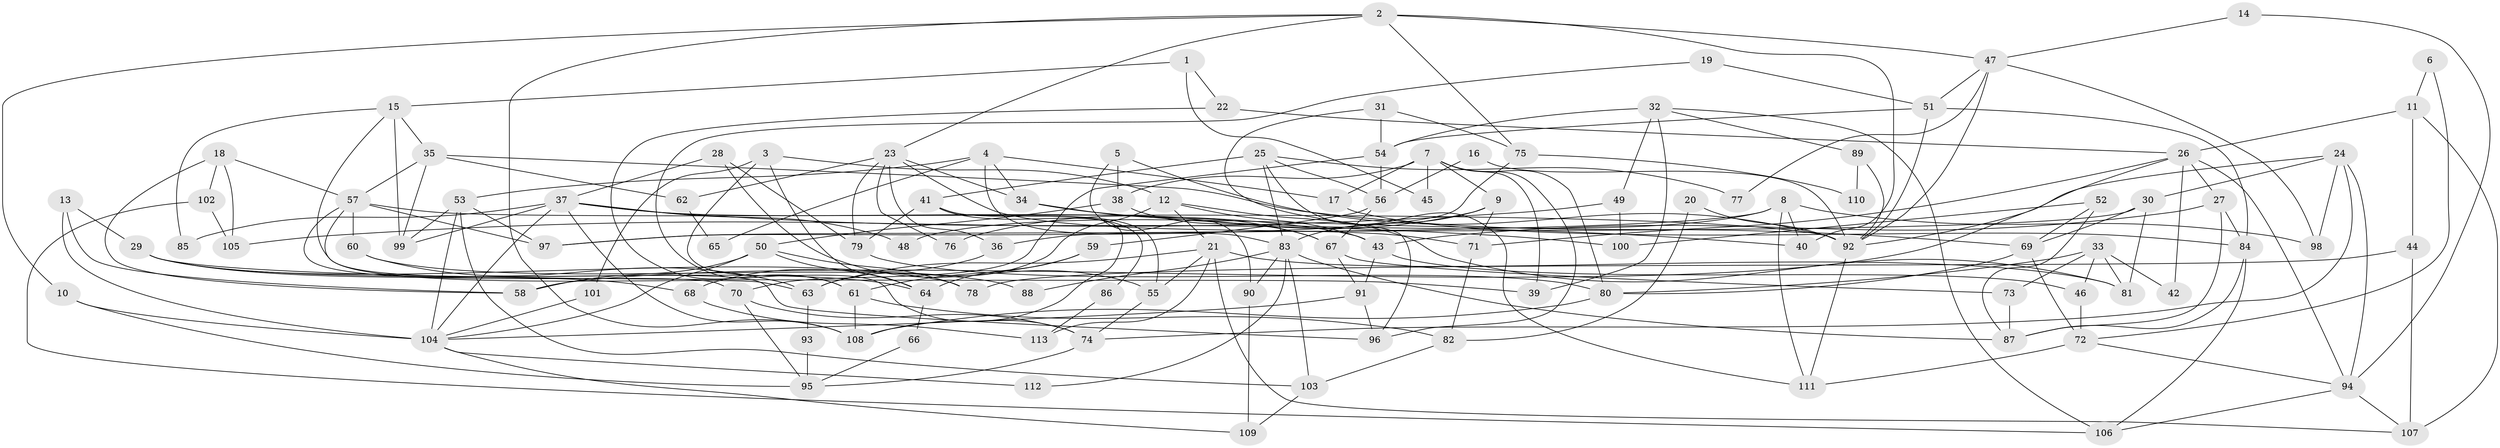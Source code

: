 // Generated by graph-tools (version 1.1) at 2025/11/02/27/25 16:11:19]
// undirected, 113 vertices, 226 edges
graph export_dot {
graph [start="1"]
  node [color=gray90,style=filled];
  1;
  2;
  3;
  4;
  5;
  6;
  7;
  8;
  9;
  10;
  11;
  12;
  13;
  14;
  15;
  16;
  17;
  18;
  19;
  20;
  21;
  22;
  23;
  24;
  25;
  26;
  27;
  28;
  29;
  30;
  31;
  32;
  33;
  34;
  35;
  36;
  37;
  38;
  39;
  40;
  41;
  42;
  43;
  44;
  45;
  46;
  47;
  48;
  49;
  50;
  51;
  52;
  53;
  54;
  55;
  56;
  57;
  58;
  59;
  60;
  61;
  62;
  63;
  64;
  65;
  66;
  67;
  68;
  69;
  70;
  71;
  72;
  73;
  74;
  75;
  76;
  77;
  78;
  79;
  80;
  81;
  82;
  83;
  84;
  85;
  86;
  87;
  88;
  89;
  90;
  91;
  92;
  93;
  94;
  95;
  96;
  97;
  98;
  99;
  100;
  101;
  102;
  103;
  104;
  105;
  106;
  107;
  108;
  109;
  110;
  111;
  112;
  113;
  1 -- 22;
  1 -- 15;
  1 -- 45;
  2 -- 108;
  2 -- 47;
  2 -- 10;
  2 -- 23;
  2 -- 40;
  2 -- 75;
  3 -- 64;
  3 -- 12;
  3 -- 74;
  3 -- 101;
  4 -- 17;
  4 -- 53;
  4 -- 34;
  4 -- 65;
  4 -- 83;
  5 -- 38;
  5 -- 92;
  5 -- 90;
  6 -- 11;
  6 -- 72;
  7 -- 80;
  7 -- 96;
  7 -- 9;
  7 -- 17;
  7 -- 38;
  7 -- 39;
  7 -- 45;
  8 -- 97;
  8 -- 40;
  8 -- 48;
  8 -- 98;
  8 -- 111;
  9 -- 83;
  9 -- 71;
  9 -- 76;
  10 -- 104;
  10 -- 95;
  11 -- 26;
  11 -- 107;
  11 -- 44;
  12 -- 21;
  12 -- 43;
  12 -- 63;
  12 -- 81;
  13 -- 29;
  13 -- 58;
  13 -- 104;
  14 -- 47;
  14 -- 94;
  15 -- 35;
  15 -- 99;
  15 -- 63;
  15 -- 85;
  16 -- 56;
  16 -- 92;
  17 -- 84;
  18 -- 105;
  18 -- 57;
  18 -- 58;
  18 -- 102;
  19 -- 61;
  19 -- 51;
  20 -- 82;
  20 -- 92;
  21 -- 55;
  21 -- 63;
  21 -- 81;
  21 -- 107;
  21 -- 113;
  22 -- 61;
  22 -- 26;
  23 -- 79;
  23 -- 34;
  23 -- 36;
  23 -- 62;
  23 -- 71;
  23 -- 76;
  24 -- 94;
  24 -- 74;
  24 -- 30;
  24 -- 92;
  24 -- 98;
  25 -- 41;
  25 -- 56;
  25 -- 77;
  25 -- 83;
  25 -- 111;
  26 -- 71;
  26 -- 58;
  26 -- 27;
  26 -- 42;
  26 -- 94;
  27 -- 84;
  27 -- 43;
  27 -- 87;
  28 -- 37;
  28 -- 55;
  28 -- 79;
  29 -- 39;
  29 -- 78;
  29 -- 64;
  29 -- 68;
  30 -- 81;
  30 -- 36;
  30 -- 69;
  31 -- 54;
  31 -- 75;
  31 -- 96;
  32 -- 106;
  32 -- 54;
  32 -- 39;
  32 -- 49;
  32 -- 89;
  33 -- 81;
  33 -- 46;
  33 -- 42;
  33 -- 73;
  33 -- 80;
  34 -- 40;
  34 -- 67;
  35 -- 57;
  35 -- 99;
  35 -- 62;
  35 -- 69;
  36 -- 68;
  37 -- 108;
  37 -- 43;
  37 -- 48;
  37 -- 85;
  37 -- 99;
  37 -- 100;
  37 -- 104;
  38 -- 67;
  38 -- 50;
  41 -- 79;
  41 -- 108;
  41 -- 55;
  41 -- 86;
  43 -- 91;
  43 -- 46;
  44 -- 107;
  44 -- 78;
  46 -- 72;
  47 -- 92;
  47 -- 98;
  47 -- 51;
  47 -- 77;
  49 -- 100;
  49 -- 105;
  50 -- 104;
  50 -- 58;
  50 -- 64;
  50 -- 78;
  51 -- 92;
  51 -- 54;
  51 -- 84;
  52 -- 69;
  52 -- 87;
  52 -- 100;
  53 -- 104;
  53 -- 103;
  53 -- 97;
  53 -- 99;
  54 -- 70;
  54 -- 56;
  55 -- 74;
  56 -- 67;
  56 -- 59;
  57 -- 92;
  57 -- 96;
  57 -- 60;
  57 -- 70;
  57 -- 97;
  59 -- 64;
  59 -- 61;
  60 -- 63;
  60 -- 88;
  61 -- 82;
  61 -- 108;
  62 -- 65;
  63 -- 93;
  64 -- 66;
  66 -- 95;
  67 -- 73;
  67 -- 91;
  68 -- 113;
  69 -- 72;
  69 -- 80;
  70 -- 74;
  70 -- 95;
  71 -- 82;
  72 -- 111;
  72 -- 94;
  73 -- 87;
  74 -- 95;
  75 -- 97;
  75 -- 110;
  79 -- 80;
  80 -- 108;
  82 -- 103;
  83 -- 87;
  83 -- 88;
  83 -- 90;
  83 -- 103;
  83 -- 112;
  84 -- 87;
  84 -- 106;
  86 -- 113;
  89 -- 92;
  89 -- 110;
  90 -- 109;
  91 -- 104;
  91 -- 96;
  92 -- 111;
  93 -- 95;
  94 -- 106;
  94 -- 107;
  101 -- 104;
  102 -- 106;
  102 -- 105;
  103 -- 109;
  104 -- 109;
  104 -- 112;
}
